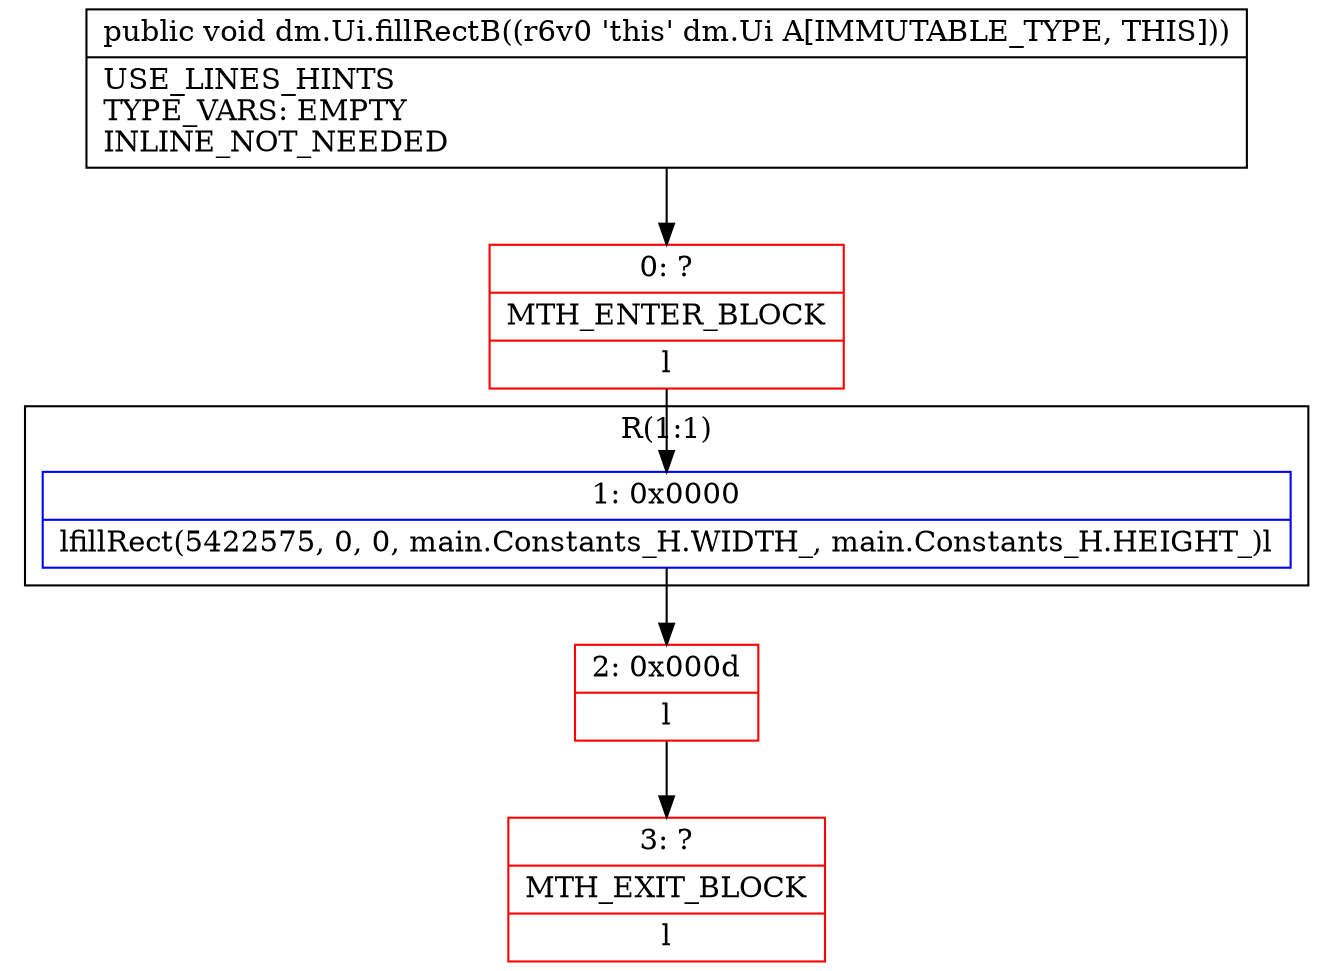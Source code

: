 digraph "CFG fordm.Ui.fillRectB()V" {
subgraph cluster_Region_1898318415 {
label = "R(1:1)";
node [shape=record,color=blue];
Node_1 [shape=record,label="{1\:\ 0x0000|lfillRect(5422575, 0, 0, main.Constants_H.WIDTH_, main.Constants_H.HEIGHT_)l}"];
}
Node_0 [shape=record,color=red,label="{0\:\ ?|MTH_ENTER_BLOCK\l|l}"];
Node_2 [shape=record,color=red,label="{2\:\ 0x000d|l}"];
Node_3 [shape=record,color=red,label="{3\:\ ?|MTH_EXIT_BLOCK\l|l}"];
MethodNode[shape=record,label="{public void dm.Ui.fillRectB((r6v0 'this' dm.Ui A[IMMUTABLE_TYPE, THIS]))  | USE_LINES_HINTS\lTYPE_VARS: EMPTY\lINLINE_NOT_NEEDED\l}"];
MethodNode -> Node_0;
Node_1 -> Node_2;
Node_0 -> Node_1;
Node_2 -> Node_3;
}

